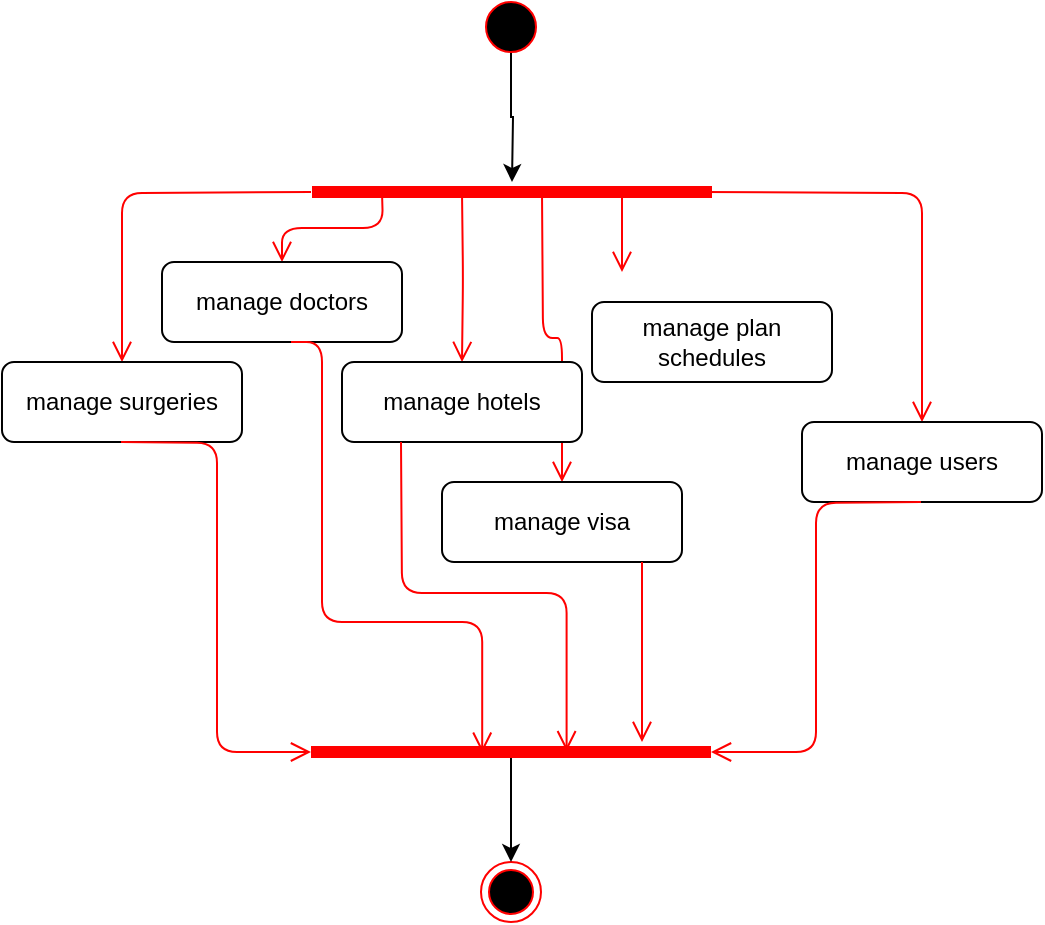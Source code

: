 <mxfile version="12.3.7" type="device" pages="1"><diagram id="LzBUjt4iY5pVyQL6NIFe" name="Page-1"><mxGraphModel dx="1024" dy="604" grid="1" gridSize="10" guides="1" tooltips="1" connect="1" arrows="1" fold="1" page="1" pageScale="1" pageWidth="850" pageHeight="1100" math="0" shadow="0"><root><mxCell id="0"/><mxCell id="1" parent="0"/><mxCell id="RGW9bNWVG1s3kOnaZiFB-4" value="" style="edgeStyle=orthogonalEdgeStyle;rounded=0;orthogonalLoop=1;jettySize=auto;html=1;" edge="1" parent="1" source="RGW9bNWVG1s3kOnaZiFB-1"><mxGeometry relative="1" as="geometry"><mxPoint x="425" y="150" as="targetPoint"/></mxGeometry></mxCell><mxCell id="RGW9bNWVG1s3kOnaZiFB-1" value="" style="ellipse;whiteSpace=wrap;html=1;aspect=fixed;fillColor=#000000;strokeColor=#FF0000;fontColor=#ffffff;" vertex="1" parent="1"><mxGeometry x="412" y="60" width="25" height="25" as="geometry"/></mxCell><mxCell id="RGW9bNWVG1s3kOnaZiFB-6" value="" style="shape=line;html=1;strokeWidth=6;strokeColor=#ff0000;fillColor=#FFFFFF;" vertex="1" parent="1"><mxGeometry x="325" y="150" width="200" height="10" as="geometry"/></mxCell><mxCell id="RGW9bNWVG1s3kOnaZiFB-7" value="" style="edgeStyle=orthogonalEdgeStyle;html=1;verticalAlign=bottom;endArrow=open;endSize=8;strokeColor=#ff0000;" edge="1" parent="1"><mxGeometry relative="1" as="geometry"><mxPoint x="480" y="195" as="targetPoint"/><mxPoint x="480" y="155" as="sourcePoint"/></mxGeometry></mxCell><mxCell id="RGW9bNWVG1s3kOnaZiFB-8" value="" style="edgeStyle=orthogonalEdgeStyle;html=1;verticalAlign=bottom;endArrow=open;endSize=8;strokeColor=#ff0000;entryX=0.5;entryY=0;entryDx=0;entryDy=0;" edge="1" parent="1" target="RGW9bNWVG1s3kOnaZiFB-25"><mxGeometry relative="1" as="geometry"><mxPoint x="600" y="220" as="targetPoint"/><mxPoint x="520" y="155" as="sourcePoint"/></mxGeometry></mxCell><mxCell id="RGW9bNWVG1s3kOnaZiFB-9" value="" style="edgeStyle=orthogonalEdgeStyle;html=1;verticalAlign=bottom;endArrow=open;endSize=8;strokeColor=#ff0000;" edge="1" parent="1" target="RGW9bNWVG1s3kOnaZiFB-23"><mxGeometry relative="1" as="geometry"><mxPoint x="440" y="195" as="targetPoint"/><mxPoint x="440" y="155" as="sourcePoint"/></mxGeometry></mxCell><mxCell id="RGW9bNWVG1s3kOnaZiFB-15" value="" style="edgeStyle=orthogonalEdgeStyle;html=1;verticalAlign=bottom;endArrow=open;endSize=8;strokeColor=#ff0000;entryX=0.5;entryY=0;entryDx=0;entryDy=0;" edge="1" parent="1" target="RGW9bNWVG1s3kOnaZiFB-21"><mxGeometry relative="1" as="geometry"><mxPoint x="360" y="195" as="targetPoint"/><mxPoint x="360" y="155" as="sourcePoint"/></mxGeometry></mxCell><mxCell id="RGW9bNWVG1s3kOnaZiFB-16" value="" style="edgeStyle=orthogonalEdgeStyle;html=1;verticalAlign=bottom;endArrow=open;endSize=8;strokeColor=#ff0000;entryX=0.5;entryY=0;entryDx=0;entryDy=0;" edge="1" parent="1" target="RGW9bNWVG1s3kOnaZiFB-18"><mxGeometry relative="1" as="geometry"><mxPoint x="250" y="220" as="targetPoint"/><mxPoint x="324.5" y="155" as="sourcePoint"/></mxGeometry></mxCell><mxCell id="RGW9bNWVG1s3kOnaZiFB-17" value="" style="edgeStyle=orthogonalEdgeStyle;html=1;verticalAlign=bottom;endArrow=open;endSize=8;strokeColor=#ff0000;entryX=0.5;entryY=0;entryDx=0;entryDy=0;" edge="1" parent="1" target="RGW9bNWVG1s3kOnaZiFB-22"><mxGeometry relative="1" as="geometry"><mxPoint x="400" y="195" as="targetPoint"/><mxPoint x="400" y="155" as="sourcePoint"/></mxGeometry></mxCell><mxCell id="RGW9bNWVG1s3kOnaZiFB-18" value="manage surgeries" style="rounded=1;whiteSpace=wrap;html=1;" vertex="1" parent="1"><mxGeometry x="170" y="240" width="120" height="40" as="geometry"/></mxCell><mxCell id="RGW9bNWVG1s3kOnaZiFB-21" value="manage doctors" style="rounded=1;whiteSpace=wrap;html=1;" vertex="1" parent="1"><mxGeometry x="250" y="190" width="120" height="40" as="geometry"/></mxCell><mxCell id="RGW9bNWVG1s3kOnaZiFB-22" value="manage hotels" style="rounded=1;whiteSpace=wrap;html=1;" vertex="1" parent="1"><mxGeometry x="340" y="240" width="120" height="40" as="geometry"/></mxCell><mxCell id="RGW9bNWVG1s3kOnaZiFB-23" value="manage visa" style="rounded=1;whiteSpace=wrap;html=1;" vertex="1" parent="1"><mxGeometry x="390" y="300" width="120" height="40" as="geometry"/></mxCell><mxCell id="RGW9bNWVG1s3kOnaZiFB-24" value="manage plan schedules" style="rounded=1;whiteSpace=wrap;html=1;" vertex="1" parent="1"><mxGeometry x="465" y="210" width="120" height="40" as="geometry"/></mxCell><mxCell id="RGW9bNWVG1s3kOnaZiFB-25" value="manage users" style="rounded=1;whiteSpace=wrap;html=1;" vertex="1" parent="1"><mxGeometry x="570" y="270" width="120" height="40" as="geometry"/></mxCell><mxCell id="RGW9bNWVG1s3kOnaZiFB-26" value="" style="ellipse;html=1;shape=endState;fillColor=#000000;strokeColor=#ff0000;" vertex="1" parent="1"><mxGeometry x="409.5" y="490" width="30" height="30" as="geometry"/></mxCell><mxCell id="RGW9bNWVG1s3kOnaZiFB-28" value="" style="edgeStyle=orthogonalEdgeStyle;rounded=0;orthogonalLoop=1;jettySize=auto;html=1;exitX=0.5;exitY=0.5;exitDx=0;exitDy=0;exitPerimeter=0;" edge="1" parent="1" source="RGW9bNWVG1s3kOnaZiFB-27" target="RGW9bNWVG1s3kOnaZiFB-26"><mxGeometry relative="1" as="geometry"/></mxCell><mxCell id="RGW9bNWVG1s3kOnaZiFB-27" value="" style="shape=line;html=1;strokeWidth=6;strokeColor=#ff0000;fillColor=#FFFFFF;" vertex="1" parent="1"><mxGeometry x="324.5" y="430" width="200" height="10" as="geometry"/></mxCell><mxCell id="RGW9bNWVG1s3kOnaZiFB-29" value="" style="edgeStyle=orthogonalEdgeStyle;html=1;verticalAlign=bottom;endArrow=open;endSize=8;strokeColor=#ff0000;" edge="1" parent="1"><mxGeometry relative="1" as="geometry"><mxPoint x="490" y="430" as="targetPoint"/><mxPoint x="490" y="340" as="sourcePoint"/></mxGeometry></mxCell><mxCell id="RGW9bNWVG1s3kOnaZiFB-30" value="" style="edgeStyle=orthogonalEdgeStyle;html=1;verticalAlign=bottom;endArrow=open;endSize=8;strokeColor=#ff0000;entryX=1;entryY=0.5;entryDx=0;entryDy=0;entryPerimeter=0;" edge="1" parent="1" target="RGW9bNWVG1s3kOnaZiFB-27"><mxGeometry relative="1" as="geometry"><mxPoint x="629.5" y="395" as="targetPoint"/><mxPoint x="629.5" y="310" as="sourcePoint"/></mxGeometry></mxCell><mxCell id="RGW9bNWVG1s3kOnaZiFB-31" value="" style="edgeStyle=orthogonalEdgeStyle;html=1;verticalAlign=bottom;endArrow=open;endSize=8;strokeColor=#ff0000;entryX=0.639;entryY=0.46;entryDx=0;entryDy=0;entryPerimeter=0;" edge="1" parent="1" target="RGW9bNWVG1s3kOnaZiFB-27"><mxGeometry relative="1" as="geometry"><mxPoint x="369.5" y="365" as="targetPoint"/><mxPoint x="369.5" y="280" as="sourcePoint"/></mxGeometry></mxCell><mxCell id="RGW9bNWVG1s3kOnaZiFB-32" value="" style="edgeStyle=orthogonalEdgeStyle;html=1;verticalAlign=bottom;endArrow=open;endSize=8;strokeColor=#ff0000;entryX=0.428;entryY=0.54;entryDx=0;entryDy=0;entryPerimeter=0;" edge="1" parent="1" target="RGW9bNWVG1s3kOnaZiFB-27"><mxGeometry relative="1" as="geometry"><mxPoint x="315" y="370" as="targetPoint"/><mxPoint x="314.5" y="230" as="sourcePoint"/><Array as="points"><mxPoint x="330" y="230"/><mxPoint x="330" y="370"/><mxPoint x="410" y="370"/></Array></mxGeometry></mxCell><mxCell id="RGW9bNWVG1s3kOnaZiFB-33" value="" style="edgeStyle=orthogonalEdgeStyle;html=1;verticalAlign=bottom;endArrow=open;endSize=8;strokeColor=#ff0000;entryX=0;entryY=0.5;entryDx=0;entryDy=0;entryPerimeter=0;" edge="1" parent="1" target="RGW9bNWVG1s3kOnaZiFB-27"><mxGeometry relative="1" as="geometry"><mxPoint x="229.5" y="365" as="targetPoint"/><mxPoint x="229.5" y="280" as="sourcePoint"/></mxGeometry></mxCell></root></mxGraphModel></diagram></mxfile>